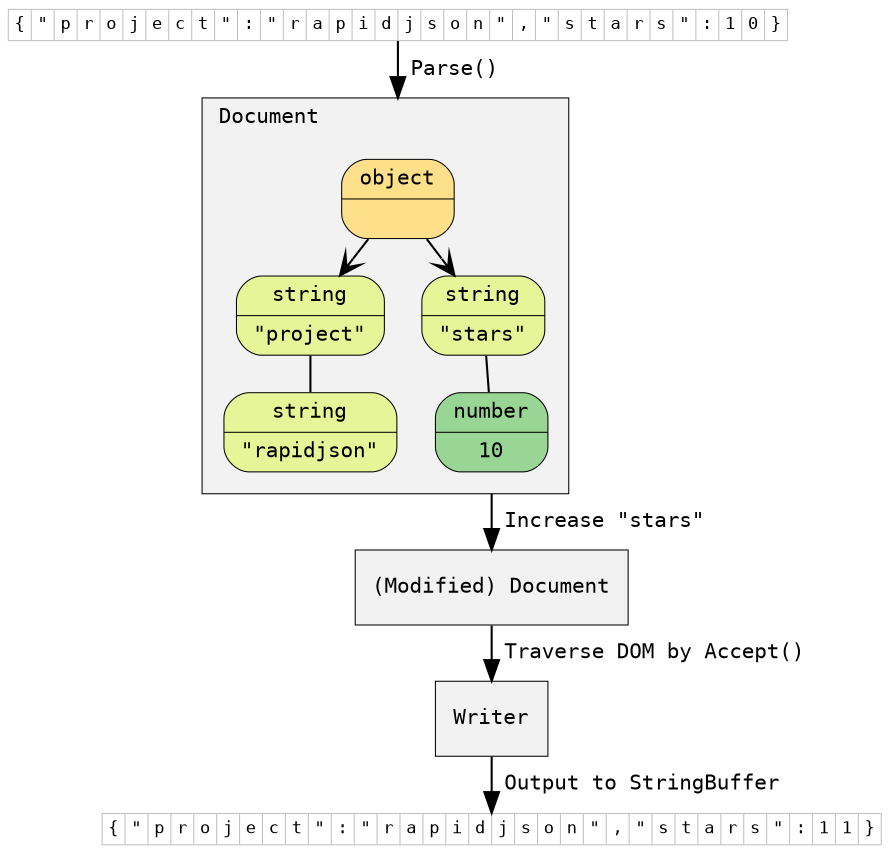 digraph {
	compound=true
	fontname="Inconsolata, Consolas"
	fontsize=10
	margin="0,0"
	ranksep=0.2
	penwidth=0.5
	
	node [fontname="Inconsolata, Consolas", fontsize=10, penwidth=0.5]
	edge [fontname="Inconsolata, Consolas", fontsize=10, arrowhead=normal]

	{
		node [shape=record, fontsize="8", margin="0.04", height=0.2, color=gray]
		srcjson [label="\{|\"|p|r|o|j|e|c|t|\"|:|\"|r|a|p|i|d|j|s|o|n|\"|,|\"|s|t|a|r|s|\"|:|1|0|\}"]
		dstjson [label="\{|\"|p|r|o|j|e|c|t|\"|:|\"|r|a|p|i|d|j|s|o|n|\"|,|\"|s|t|a|r|s|\"|:|1|1|\}"]
	}

	{
		node [shape="box", style="filled", fillcolor="gray95"]
		Document2 [label="(Modified) Document"]
		Writer
	}

	subgraph cluster1 {
		margin="10,10"
		labeljust="left"
		label = "Document"
		style=filled
		fillcolor=gray95
		node [shape=Mrecord, style=filled, colorscheme=spectral7]
		
		root [label="{object|}", fillcolor=3]

		{			
			project [label="{string|\"project\"}", fillcolor=5]
			rapidjson [label="{string|\"rapidjson\"}", fillcolor=5]
			stars [label="{string|\"stars\"}", fillcolor=5]
			ten [label="{number|10}", fillcolor=6]
		}

		edge [arrowhead=vee]
		root -> { project; stars }

		edge [arrowhead="none"]
		project -> rapidjson
		stars -> ten
	}

	srcjson -> root [label=" Parse()", lhead="cluster1"]

	ten -> Document2 [label=" Increase \"stars\"", ltail="cluster1" ]
	Document2  -> Writer [label=" Traverse DOM by Accept()"]
	Writer -> dstjson [label=" Output to StringBuffer"]
}